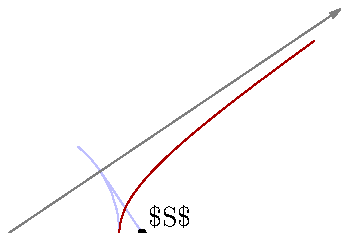 \documentclass[border=5mm]{standalone}
\usepackage{luamplib}
\begin{document}
\mplibtextextlabel{enable}
\begin{mplibcode}
beginfig(1);
    numeric alpha; alpha = 34;
    transform t;
    origin transformed t = origin;
    right transformed t = dir -alpha;
    up transformed t = dir alpha;

    path xx, yy;
    xx = (origin--right) scaled 144;
    yy = (origin--up) scaled 144;

    numeric a, s; s = 1/64; a = 3/2;
    path hh;
    for x = 8 * a * s step s until 8/a:
        hh := if known hh: hh ... fi (a * x, a / x);
    endfor;
    hh := hh scaled 16;     
    path C; C = fullcircle scaled 2a scaled sqrt(2) scaled 16;
    pair F; F = (xpart point 0 of C, ypart point 2 of C);

    interim ahangle := 30;
    picture P[];
    P1 = image(
        draw point 0 of C -- F -- point 2 of C withcolor 3/4[blue, white];
        draw subpath (-1/2, 5/2) of C withcolor 3/4[blue, white];
        drawarrow xx withcolor 1/2;
        drawarrow yy withcolor 1/2;
        draw hh withcolor 2/3 red;  dotlabel.urt("$S$", F);
    );
    P2 = image(
        hh := hh transformed t;
        C := fullcircle scaled 2 abs(point directiontime down of hh of hh);
        F := F rotated -45;
        (p, whatever) = C intersectiontimes (fullcircle scaled abs(F) shifted 1/2 F);
        draw point p of C -- F -- point -p of C withcolor 3/4[blue, white];
        draw subpath (-alpha/30, alpha/30) of C withcolor 3/4[blue, white];
        drawarrow xx transformed t withcolor 1/2;
        drawarrow yy transformed t withcolor 1/2;
        draw hh withcolor 2/3 red;  
        dotlabel.urt("$S$", F);
    );

    label.lft(P1, 10 left);
    label.rt(P2, 10 right);



    %path C;
    %C = fullcircle scaled 4 cosd(alpha) scaled 32a ; 
    %draw C withcolor 1/2;

    %pair S;
    %S = whatever[precontrol +alpha/45 of C, postcontrol +alpha/45 of C]
    %  = whatever[precontrol -alpha/45 of C, postcontrol -alpha/45 of C];
    %draw (64a * right) withpen pencircle scaled 3 withcolor 3/4[blue, white];
    %draw S withpen pencircle scaled 3/2 withcolor red;

    %draw hh withcolor 2/3 red;
    %%draw hh rotated 180 withcolor 2/3 red;

    %% path t;
    %% t = point 4 of hh -- point 80 of hh -- point 400 of hh -- cycle;
    
    %% pair a, b, c;
    %% a = whatever[point 0 of t, point 1 of t]; point 2 of t - a = whatever * (point 0 of t-point 1 of t) rotated 90;
    %% b = whatever[point 2 of t, point 1 of t]; point 0 of t - b = whatever * (point 2 of t-point 1 of t) rotated 90;

    %% draw t;  c = whatever[point 2 of t, a] = whatever[point 0 of t, b];

    %% draw c withpen pencircle scaled 3;



endfig;
\end{mplibcode}
\end{document}

